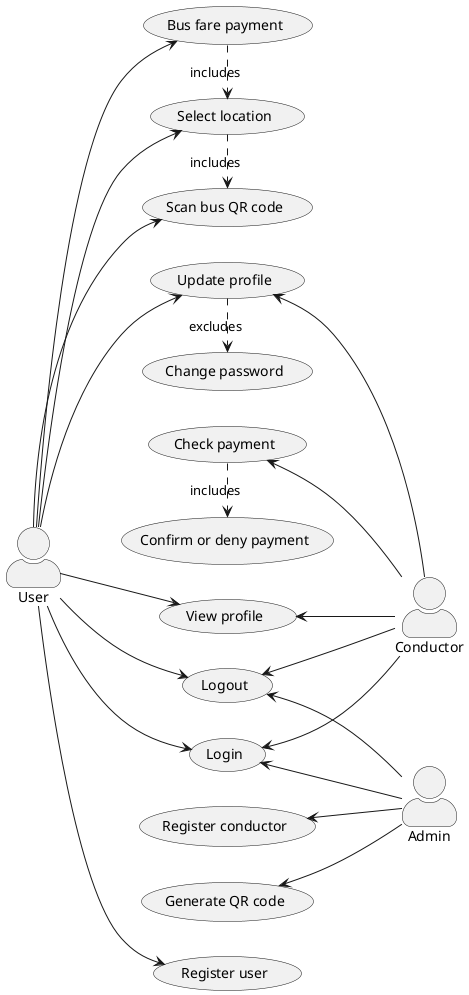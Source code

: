 @startuml
left to right direction
skinparam actorStyle awesome
'skinparam monochrome reverse
skinparam backgroundColor transparent

' Actors
actor User as user
actor Conductor as conductor
actor Admin as admin

' Use cases
(Login) as login
(Logout) as logout
(Bus fare payment) as payment
(Register user) as ruser
(Register conductor) as rconductor
(Scan bus QR code) as scan
(Select location) as location
(View profile) as vprofile
(Change password) as changep
(Update profile) as uprofile
(Check payment) as cpayment
(Confirm or deny payment) as upPay
(Generate QR code) as qrGen

' User use-cases
user --> login
user --> scan
user --> logout
user --> location
user --> ruser
user --> payment
user --> vprofile
user --> uprofile

' Conductor use-cases
logout <-- conductor
login <-- conductor
vprofile <-- conductor
uprofile <-- conductor
cpayment <-- conductor

' Admin use-cases
logout <-- admin
login <-- admin
rconductor <-- admin
qrGen <-- admin

' General functions
payment .> location : includes
location .> scan : includes
uprofile .> changep : excludes
cpayment .> upPay : includes

@enduml
